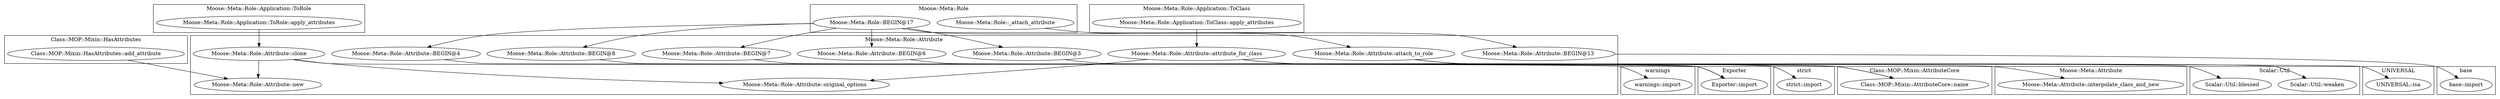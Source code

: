 digraph {
graph [overlap=false]
subgraph cluster_Moose_Meta_Role_Application_ToRole {
	label="Moose::Meta::Role::Application::ToRole";
	"Moose::Meta::Role::Application::ToRole::apply_attributes";
}
subgraph cluster_warnings {
	label="warnings";
	"warnings::import";
}
subgraph cluster_Moose_Meta_Role {
	label="Moose::Meta::Role";
	"Moose::Meta::Role::BEGIN@17";
	"Moose::Meta::Role::_attach_attribute";
}
subgraph cluster_Moose_Meta_Role_Attribute {
	label="Moose::Meta::Role::Attribute";
	"Moose::Meta::Role::Attribute::BEGIN@4";
	"Moose::Meta::Role::Attribute::BEGIN@7";
	"Moose::Meta::Role::Attribute::BEGIN@8";
	"Moose::Meta::Role::Attribute::BEGIN@3";
	"Moose::Meta::Role::Attribute::clone";
	"Moose::Meta::Role::Attribute::attribute_for_class";
	"Moose::Meta::Role::Attribute::new";
	"Moose::Meta::Role::Attribute::attach_to_role";
	"Moose::Meta::Role::Attribute::original_options";
	"Moose::Meta::Role::Attribute::BEGIN@6";
	"Moose::Meta::Role::Attribute::BEGIN@13";
}
subgraph cluster_Scalar_Util {
	label="Scalar::Util";
	"Scalar::Util::blessed";
	"Scalar::Util::weaken";
}
subgraph cluster_UNIVERSAL {
	label="UNIVERSAL";
	"UNIVERSAL::isa";
}
subgraph cluster_base {
	label="base";
	"base::import";
}
subgraph cluster_strict {
	label="strict";
	"strict::import";
}
subgraph cluster_Exporter {
	label="Exporter";
	"Exporter::import";
}
subgraph cluster_Class_MOP_Mixin_AttributeCore {
	label="Class::MOP::Mixin::AttributeCore";
	"Class::MOP::Mixin::AttributeCore::name";
}
subgraph cluster_Moose_Meta_Attribute {
	label="Moose::Meta::Attribute";
	"Moose::Meta::Attribute::interpolate_class_and_new";
}
subgraph cluster_Class_MOP_Mixin_HasAttributes {
	label="Class::MOP::Mixin::HasAttributes";
	"Class::MOP::Mixin::HasAttributes::add_attribute";
}
subgraph cluster_Moose_Meta_Role_Application_ToClass {
	label="Moose::Meta::Role::Application::ToClass";
	"Moose::Meta::Role::Application::ToClass::apply_attributes";
}
"Moose::Meta::Role::BEGIN@17" -> "Moose::Meta::Role::Attribute::BEGIN@6";
"Moose::Meta::Role::Application::ToClass::apply_attributes" -> "Moose::Meta::Role::Attribute::attribute_for_class";
"Moose::Meta::Role::Attribute::BEGIN@6" -> "Exporter::import";
"Moose::Meta::Role::Attribute::BEGIN@8" -> "Exporter::import";
"Moose::Meta::Role::Attribute::BEGIN@7" -> "Exporter::import";
"Class::MOP::Mixin::HasAttributes::add_attribute" -> "Moose::Meta::Role::Attribute::new";
"Moose::Meta::Role::Attribute::clone" -> "Moose::Meta::Role::Attribute::new";
"Moose::Meta::Role::Attribute::attribute_for_class" -> "Moose::Meta::Attribute::interpolate_class_and_new";
"Moose::Meta::Role::BEGIN@17" -> "Moose::Meta::Role::Attribute::BEGIN@3";
"Moose::Meta::Role::Attribute::attach_to_role" -> "Scalar::Util::blessed";
"Moose::Meta::Role::BEGIN@17" -> "Moose::Meta::Role::Attribute::BEGIN@8";
"Moose::Meta::Role::Application::ToRole::apply_attributes" -> "Moose::Meta::Role::Attribute::clone";
"Moose::Meta::Role::Attribute::attach_to_role" -> "Scalar::Util::weaken";
"Moose::Meta::Role::BEGIN@17" -> "Moose::Meta::Role::Attribute::BEGIN@7";
"Moose::Meta::Role::Attribute::BEGIN@13" -> "base::import";
"Moose::Meta::Role::Attribute::attach_to_role" -> "UNIVERSAL::isa";
"Moose::Meta::Role::Attribute::BEGIN@4" -> "warnings::import";
"Moose::Meta::Role::_attach_attribute" -> "Moose::Meta::Role::Attribute::attach_to_role";
"Moose::Meta::Role::BEGIN@17" -> "Moose::Meta::Role::Attribute::BEGIN@4";
"Moose::Meta::Role::Attribute::attribute_for_class" -> "Class::MOP::Mixin::AttributeCore::name";
"Moose::Meta::Role::Attribute::clone" -> "Class::MOP::Mixin::AttributeCore::name";
"Moose::Meta::Role::Attribute::clone" -> "Moose::Meta::Role::Attribute::original_options";
"Moose::Meta::Role::Attribute::attribute_for_class" -> "Moose::Meta::Role::Attribute::original_options";
"Moose::Meta::Role::Attribute::BEGIN@3" -> "strict::import";
"Moose::Meta::Role::BEGIN@17" -> "Moose::Meta::Role::Attribute::BEGIN@13";
}
